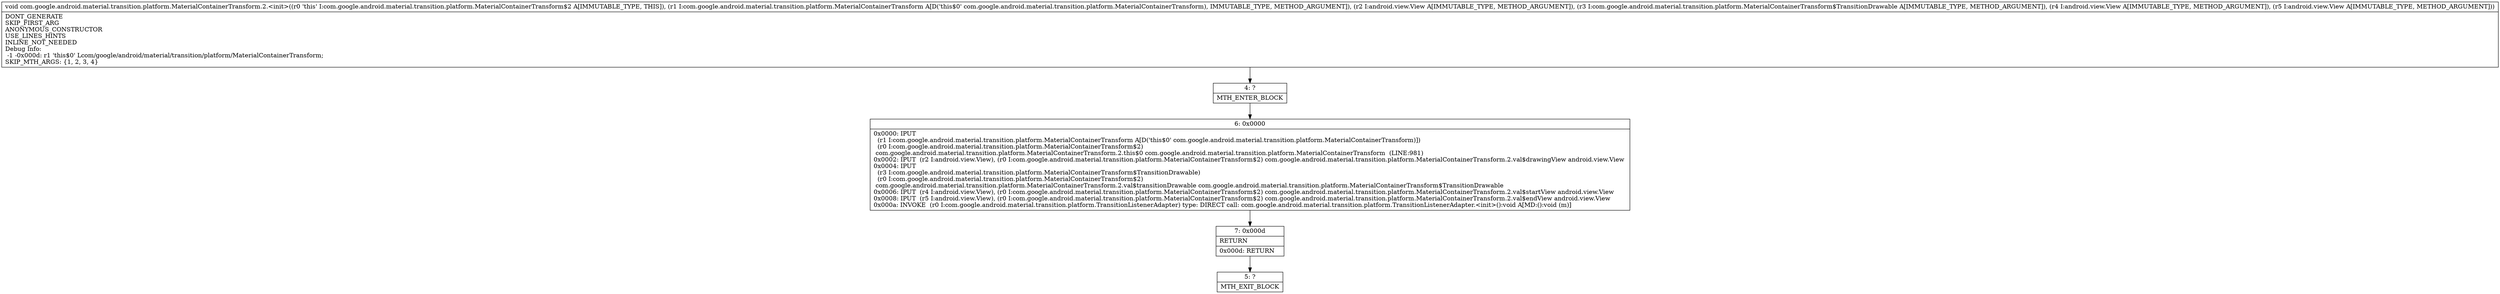 digraph "CFG forcom.google.android.material.transition.platform.MaterialContainerTransform.2.\<init\>(Lcom\/google\/android\/material\/transition\/platform\/MaterialContainerTransform;Landroid\/view\/View;Lcom\/google\/android\/material\/transition\/platform\/MaterialContainerTransform$TransitionDrawable;Landroid\/view\/View;Landroid\/view\/View;)V" {
Node_4 [shape=record,label="{4\:\ ?|MTH_ENTER_BLOCK\l}"];
Node_6 [shape=record,label="{6\:\ 0x0000|0x0000: IPUT  \l  (r1 I:com.google.android.material.transition.platform.MaterialContainerTransform A[D('this$0' com.google.android.material.transition.platform.MaterialContainerTransform)])\l  (r0 I:com.google.android.material.transition.platform.MaterialContainerTransform$2)\l com.google.android.material.transition.platform.MaterialContainerTransform.2.this$0 com.google.android.material.transition.platform.MaterialContainerTransform  (LINE:981)\l0x0002: IPUT  (r2 I:android.view.View), (r0 I:com.google.android.material.transition.platform.MaterialContainerTransform$2) com.google.android.material.transition.platform.MaterialContainerTransform.2.val$drawingView android.view.View \l0x0004: IPUT  \l  (r3 I:com.google.android.material.transition.platform.MaterialContainerTransform$TransitionDrawable)\l  (r0 I:com.google.android.material.transition.platform.MaterialContainerTransform$2)\l com.google.android.material.transition.platform.MaterialContainerTransform.2.val$transitionDrawable com.google.android.material.transition.platform.MaterialContainerTransform$TransitionDrawable \l0x0006: IPUT  (r4 I:android.view.View), (r0 I:com.google.android.material.transition.platform.MaterialContainerTransform$2) com.google.android.material.transition.platform.MaterialContainerTransform.2.val$startView android.view.View \l0x0008: IPUT  (r5 I:android.view.View), (r0 I:com.google.android.material.transition.platform.MaterialContainerTransform$2) com.google.android.material.transition.platform.MaterialContainerTransform.2.val$endView android.view.View \l0x000a: INVOKE  (r0 I:com.google.android.material.transition.platform.TransitionListenerAdapter) type: DIRECT call: com.google.android.material.transition.platform.TransitionListenerAdapter.\<init\>():void A[MD:():void (m)]\l}"];
Node_7 [shape=record,label="{7\:\ 0x000d|RETURN\l|0x000d: RETURN   \l}"];
Node_5 [shape=record,label="{5\:\ ?|MTH_EXIT_BLOCK\l}"];
MethodNode[shape=record,label="{void com.google.android.material.transition.platform.MaterialContainerTransform.2.\<init\>((r0 'this' I:com.google.android.material.transition.platform.MaterialContainerTransform$2 A[IMMUTABLE_TYPE, THIS]), (r1 I:com.google.android.material.transition.platform.MaterialContainerTransform A[D('this$0' com.google.android.material.transition.platform.MaterialContainerTransform), IMMUTABLE_TYPE, METHOD_ARGUMENT]), (r2 I:android.view.View A[IMMUTABLE_TYPE, METHOD_ARGUMENT]), (r3 I:com.google.android.material.transition.platform.MaterialContainerTransform$TransitionDrawable A[IMMUTABLE_TYPE, METHOD_ARGUMENT]), (r4 I:android.view.View A[IMMUTABLE_TYPE, METHOD_ARGUMENT]), (r5 I:android.view.View A[IMMUTABLE_TYPE, METHOD_ARGUMENT]))  | DONT_GENERATE\lSKIP_FIRST_ARG\lANONYMOUS_CONSTRUCTOR\lUSE_LINES_HINTS\lINLINE_NOT_NEEDED\lDebug Info:\l  \-1 \-0x000d: r1 'this$0' Lcom\/google\/android\/material\/transition\/platform\/MaterialContainerTransform;\lSKIP_MTH_ARGS: \{1, 2, 3, 4\}\l}"];
MethodNode -> Node_4;Node_4 -> Node_6;
Node_6 -> Node_7;
Node_7 -> Node_5;
}

